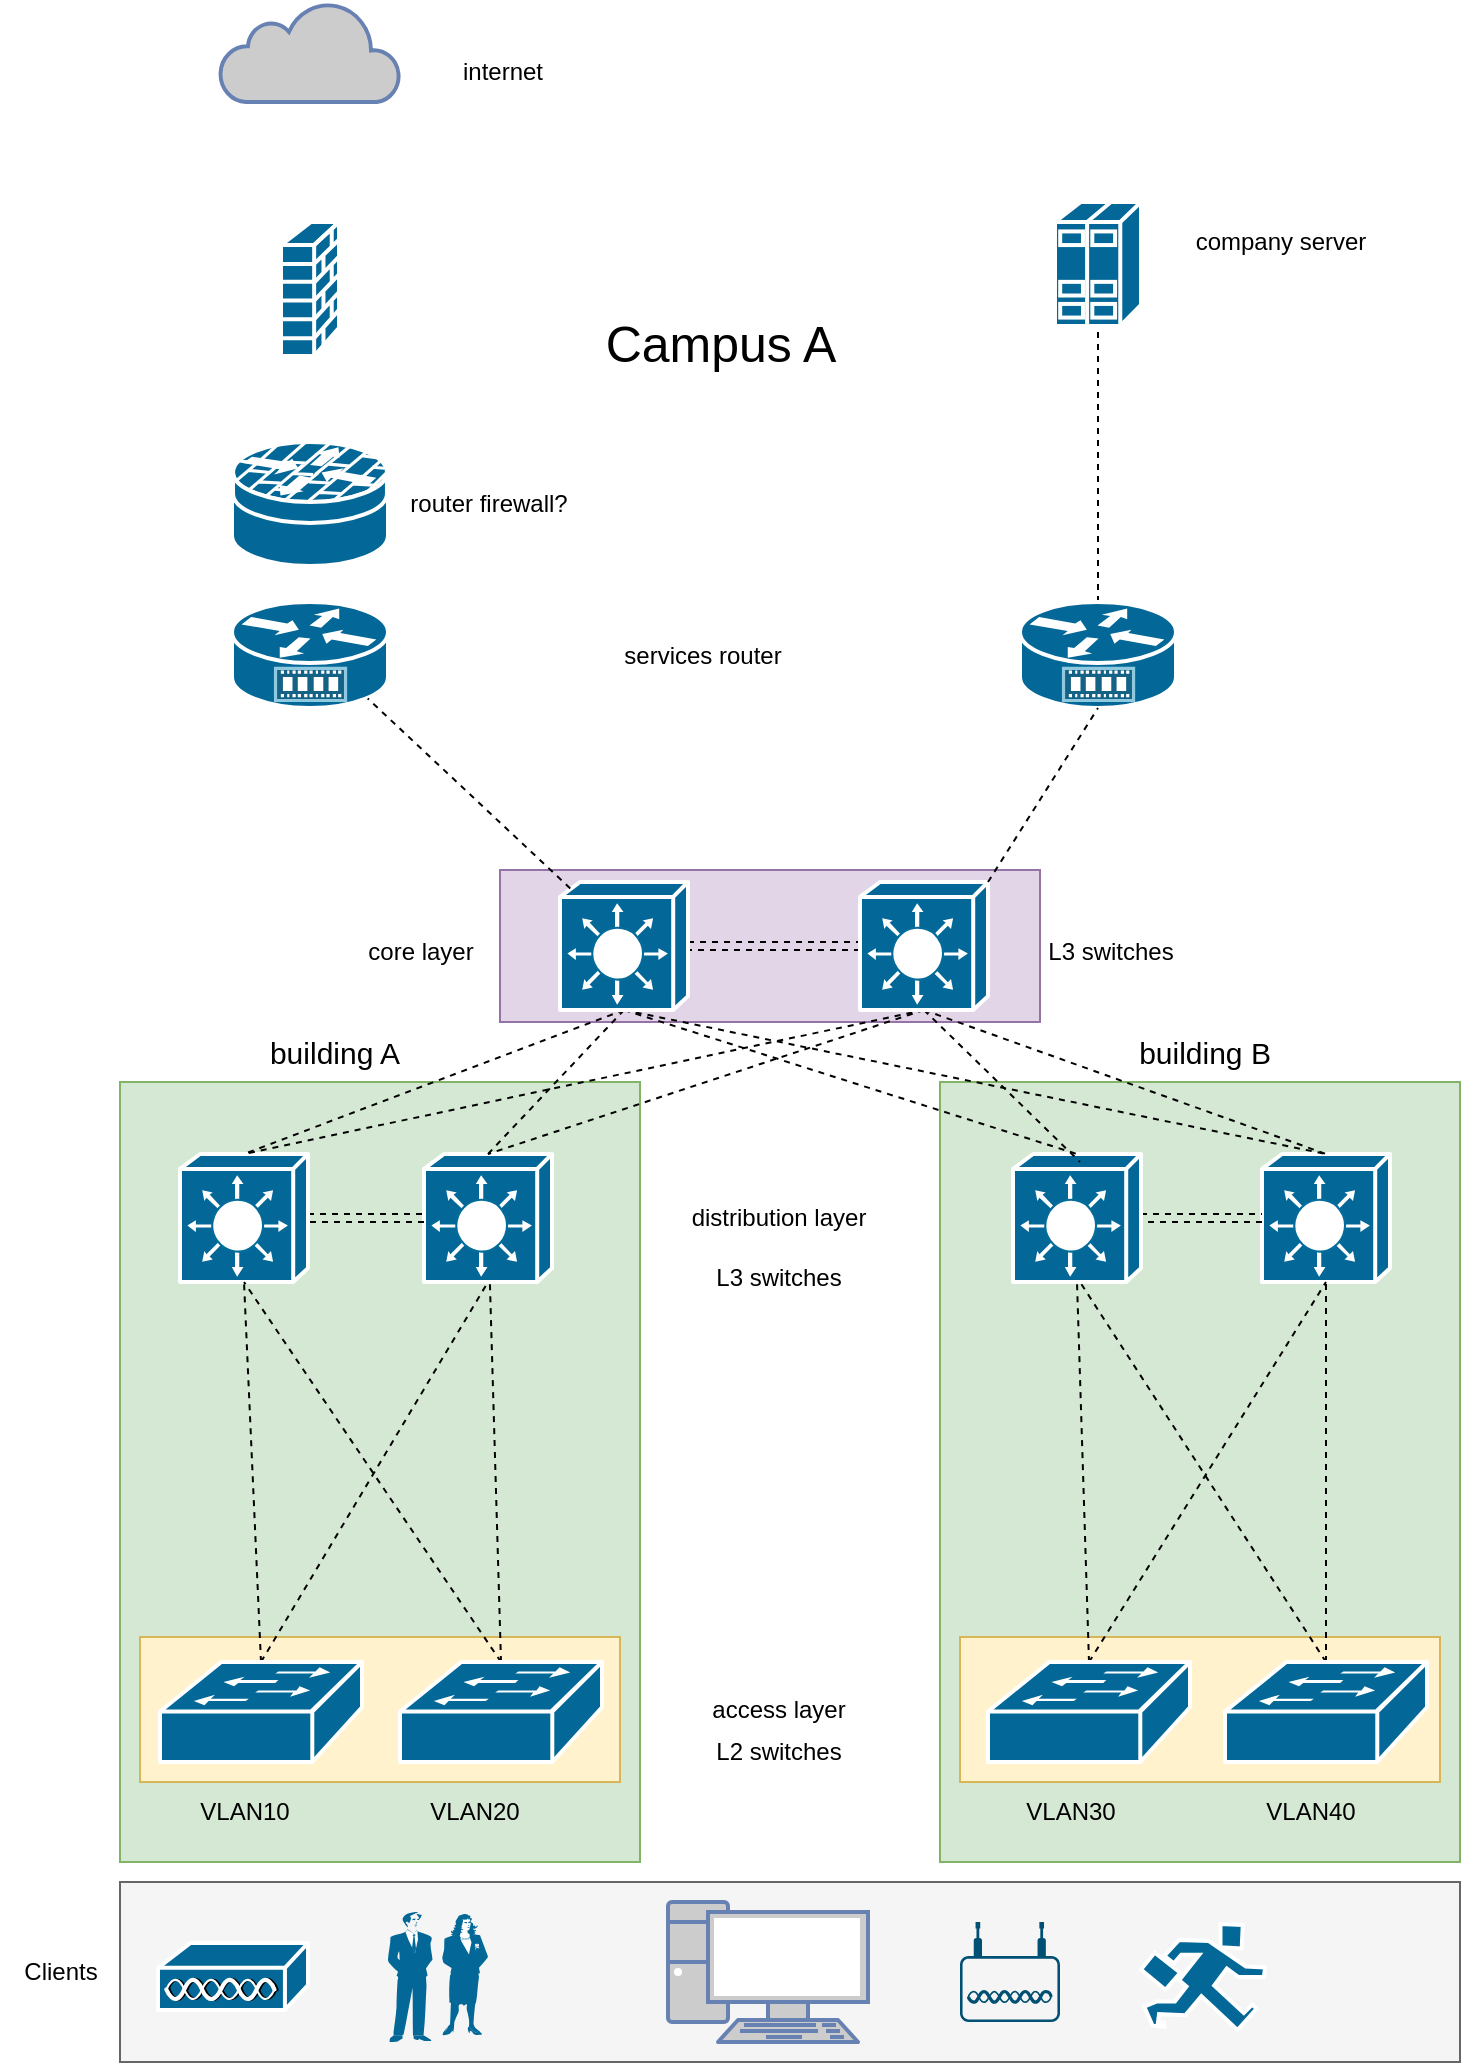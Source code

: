 <mxfile version="20.3.0" type="device"><diagram id="hzNEux-tAJwY63eGhrNf" name="Page-1"><mxGraphModel dx="1038" dy="641" grid="1" gridSize="10" guides="1" tooltips="1" connect="1" arrows="0" fold="1" page="1" pageScale="1" pageWidth="850" pageHeight="1100" math="0" shadow="0"><root><mxCell id="0"/><mxCell id="1" parent="0"/><mxCell id="-Qk0cPS5GcvTqMdKtbXr-65" value="" style="rounded=0;whiteSpace=wrap;html=1;fillColor=#f5f5f5;fontColor=#333333;strokeColor=#666666;" vertex="1" parent="1"><mxGeometry x="70" y="1000" width="670" height="90" as="geometry"/></mxCell><mxCell id="-Qk0cPS5GcvTqMdKtbXr-20" value="" style="rounded=0;whiteSpace=wrap;html=1;rotation=90;fillColor=#d5e8d4;strokeColor=#82b366;" vertex="1" parent="1"><mxGeometry x="415" y="665" width="390" height="260" as="geometry"/></mxCell><mxCell id="-Qk0cPS5GcvTqMdKtbXr-2" value="" style="html=1;outlineConnect=0;fillColor=#CCCCCC;strokeColor=#6881B3;gradientColor=none;gradientDirection=north;strokeWidth=2;shape=mxgraph.networks.cloud;fontColor=#ffffff;" vertex="1" parent="1"><mxGeometry x="120" y="60" width="90" height="50" as="geometry"/></mxCell><mxCell id="-Qk0cPS5GcvTqMdKtbXr-3" value="" style="shape=mxgraph.cisco.routers.service_router;sketch=0;html=1;pointerEvents=1;dashed=0;fillColor=#036897;strokeColor=#ffffff;strokeWidth=2;verticalLabelPosition=bottom;verticalAlign=top;align=center;outlineConnect=0;" vertex="1" parent="1"><mxGeometry x="126" y="360" width="78" height="53" as="geometry"/></mxCell><mxCell id="-Qk0cPS5GcvTqMdKtbXr-16" style="edgeStyle=none;rounded=0;orthogonalLoop=1;jettySize=auto;html=1;exitX=0.5;exitY=0;exitDx=0;exitDy=0;exitPerimeter=0;entryX=0.5;entryY=1;entryDx=0;entryDy=0;entryPerimeter=0;dashed=1;strokeColor=default;endArrow=none;endFill=0;" edge="1" parent="1" source="-Qk0cPS5GcvTqMdKtbXr-4" target="-Qk0cPS5GcvTqMdKtbXr-8"><mxGeometry relative="1" as="geometry"/></mxCell><mxCell id="-Qk0cPS5GcvTqMdKtbXr-4" value="" style="shape=mxgraph.cisco.routers.service_router;sketch=0;html=1;pointerEvents=1;dashed=0;fillColor=#036897;strokeColor=#ffffff;strokeWidth=2;verticalLabelPosition=bottom;verticalAlign=top;align=center;outlineConnect=0;" vertex="1" parent="1"><mxGeometry x="520" y="360" width="78" height="53" as="geometry"/></mxCell><mxCell id="-Qk0cPS5GcvTqMdKtbXr-5" value="" style="shape=mxgraph.cisco.security.router_firewall;sketch=0;html=1;pointerEvents=1;dashed=0;fillColor=#036897;strokeColor=#ffffff;strokeWidth=2;verticalLabelPosition=bottom;verticalAlign=top;align=center;outlineConnect=0;" vertex="1" parent="1"><mxGeometry x="126" y="280" width="78" height="62" as="geometry"/></mxCell><mxCell id="-Qk0cPS5GcvTqMdKtbXr-6" value="router firewall?" style="text;html=1;align=center;verticalAlign=middle;resizable=0;points=[];autosize=1;strokeColor=none;fillColor=none;" vertex="1" parent="1"><mxGeometry x="204" y="296" width="100" height="30" as="geometry"/></mxCell><mxCell id="-Qk0cPS5GcvTqMdKtbXr-7" value="" style="shape=mxgraph.cisco.security.firewall;sketch=0;html=1;pointerEvents=1;dashed=0;fillColor=#036897;strokeColor=#ffffff;strokeWidth=2;verticalLabelPosition=bottom;verticalAlign=top;align=center;outlineConnect=0;" vertex="1" parent="1"><mxGeometry x="150.5" y="170" width="29" height="67" as="geometry"/></mxCell><mxCell id="-Qk0cPS5GcvTqMdKtbXr-8" value="" style="shape=mxgraph.cisco.servers.standard_host;sketch=0;html=1;pointerEvents=1;dashed=0;fillColor=#036897;strokeColor=#ffffff;strokeWidth=2;verticalLabelPosition=bottom;verticalAlign=top;align=center;outlineConnect=0;" vertex="1" parent="1"><mxGeometry x="537.5" y="160" width="43" height="62" as="geometry"/></mxCell><mxCell id="-Qk0cPS5GcvTqMdKtbXr-9" value="company server" style="text;html=1;align=center;verticalAlign=middle;resizable=0;points=[];autosize=1;strokeColor=none;fillColor=none;" vertex="1" parent="1"><mxGeometry x="595" y="165" width="110" height="30" as="geometry"/></mxCell><mxCell id="-Qk0cPS5GcvTqMdKtbXr-13" style="edgeStyle=none;rounded=0;orthogonalLoop=1;jettySize=auto;html=1;exitX=1;exitY=0.5;exitDx=0;exitDy=0;exitPerimeter=0;entryX=0;entryY=0.5;entryDx=0;entryDy=0;entryPerimeter=0;strokeColor=default;endArrow=none;endFill=0;dashed=1;startArrow=none;" edge="1" parent="1" source="-Qk0cPS5GcvTqMdKtbXr-34" target="-Qk0cPS5GcvTqMdKtbXr-10"><mxGeometry relative="1" as="geometry"/></mxCell><mxCell id="-Qk0cPS5GcvTqMdKtbXr-19" value="" style="rounded=0;whiteSpace=wrap;html=1;rotation=90;fillColor=#d5e8d4;strokeColor=#82b366;" vertex="1" parent="1"><mxGeometry x="5" y="665" width="390" height="260" as="geometry"/></mxCell><mxCell id="-Qk0cPS5GcvTqMdKtbXr-21" value="" style="shape=mxgraph.cisco.switches.layer_3_switch;sketch=0;html=1;pointerEvents=1;dashed=0;fillColor=#036897;strokeColor=#ffffff;strokeWidth=2;verticalLabelPosition=bottom;verticalAlign=top;align=center;outlineConnect=0;" vertex="1" parent="1"><mxGeometry x="641" y="636" width="64" height="64" as="geometry"/></mxCell><mxCell id="-Qk0cPS5GcvTqMdKtbXr-76" style="edgeStyle=none;rounded=0;orthogonalLoop=1;jettySize=auto;html=1;exitX=1;exitY=0.5;exitDx=0;exitDy=0;exitPerimeter=0;entryX=0;entryY=0.5;entryDx=0;entryDy=0;entryPerimeter=0;strokeColor=default;fontSize=15;endArrow=none;endFill=0;shape=link;dashed=1;" edge="1" parent="1" source="-Qk0cPS5GcvTqMdKtbXr-22" target="-Qk0cPS5GcvTqMdKtbXr-21"><mxGeometry relative="1" as="geometry"/></mxCell><mxCell id="-Qk0cPS5GcvTqMdKtbXr-22" value="" style="shape=mxgraph.cisco.switches.layer_3_switch;sketch=0;html=1;pointerEvents=1;dashed=0;fillColor=#036897;strokeColor=#ffffff;strokeWidth=2;verticalLabelPosition=bottom;verticalAlign=top;align=center;outlineConnect=0;" vertex="1" parent="1"><mxGeometry x="516.5" y="636" width="64" height="64" as="geometry"/></mxCell><mxCell id="-Qk0cPS5GcvTqMdKtbXr-29" value="" style="rounded=0;whiteSpace=wrap;html=1;fillColor=#fff2cc;strokeColor=#d6b656;" vertex="1" parent="1"><mxGeometry x="80" y="877.5" width="240" height="72.5" as="geometry"/></mxCell><mxCell id="-Qk0cPS5GcvTqMdKtbXr-23" value="" style="shape=mxgraph.cisco.switches.layer_3_switch;sketch=0;html=1;pointerEvents=1;dashed=0;fillColor=#036897;strokeColor=#ffffff;strokeWidth=2;verticalLabelPosition=bottom;verticalAlign=top;align=center;outlineConnect=0;" vertex="1" parent="1"><mxGeometry x="222" y="636" width="64" height="64" as="geometry"/></mxCell><mxCell id="-Qk0cPS5GcvTqMdKtbXr-75" style="edgeStyle=none;rounded=0;orthogonalLoop=1;jettySize=auto;html=1;exitX=1;exitY=0.5;exitDx=0;exitDy=0;exitPerimeter=0;dashed=1;strokeColor=default;fontSize=15;endArrow=none;endFill=0;shape=link;" edge="1" parent="1" source="-Qk0cPS5GcvTqMdKtbXr-24" target="-Qk0cPS5GcvTqMdKtbXr-23"><mxGeometry relative="1" as="geometry"/></mxCell><mxCell id="-Qk0cPS5GcvTqMdKtbXr-24" value="" style="shape=mxgraph.cisco.switches.layer_3_switch;sketch=0;html=1;pointerEvents=1;dashed=0;fillColor=#036897;strokeColor=#ffffff;strokeWidth=2;verticalLabelPosition=bottom;verticalAlign=top;align=center;outlineConnect=0;" vertex="1" parent="1"><mxGeometry x="100" y="636" width="64" height="64" as="geometry"/></mxCell><mxCell id="-Qk0cPS5GcvTqMdKtbXr-30" value="" style="rounded=0;whiteSpace=wrap;html=1;fillColor=#fff2cc;strokeColor=#d6b656;" vertex="1" parent="1"><mxGeometry x="490" y="877.5" width="240" height="72.5" as="geometry"/></mxCell><mxCell id="-Qk0cPS5GcvTqMdKtbXr-56" style="edgeStyle=none;rounded=0;orthogonalLoop=1;jettySize=auto;html=1;exitX=0.5;exitY=0;exitDx=0;exitDy=0;exitPerimeter=0;dashed=1;strokeColor=default;endArrow=none;endFill=0;" edge="1" parent="1" source="-Qk0cPS5GcvTqMdKtbXr-25"><mxGeometry relative="1" as="geometry"><mxPoint x="550" y="700" as="targetPoint"/></mxGeometry></mxCell><mxCell id="-Qk0cPS5GcvTqMdKtbXr-57" style="edgeStyle=none;rounded=0;orthogonalLoop=1;jettySize=auto;html=1;exitX=0.5;exitY=0;exitDx=0;exitDy=0;exitPerimeter=0;entryX=0.5;entryY=1;entryDx=0;entryDy=0;entryPerimeter=0;dashed=1;strokeColor=default;endArrow=none;endFill=0;" edge="1" parent="1" source="-Qk0cPS5GcvTqMdKtbXr-25" target="-Qk0cPS5GcvTqMdKtbXr-21"><mxGeometry relative="1" as="geometry"/></mxCell><mxCell id="-Qk0cPS5GcvTqMdKtbXr-25" value="" style="shape=mxgraph.cisco.switches.workgroup_switch;sketch=0;html=1;pointerEvents=1;dashed=0;fillColor=#036897;strokeColor=#ffffff;strokeWidth=2;verticalLabelPosition=bottom;verticalAlign=top;align=center;outlineConnect=0;" vertex="1" parent="1"><mxGeometry x="622.5" y="890" width="101" height="50" as="geometry"/></mxCell><mxCell id="-Qk0cPS5GcvTqMdKtbXr-54" style="edgeStyle=none;rounded=0;orthogonalLoop=1;jettySize=auto;html=1;exitX=0.5;exitY=0;exitDx=0;exitDy=0;exitPerimeter=0;entryX=0.5;entryY=1;entryDx=0;entryDy=0;entryPerimeter=0;dashed=1;strokeColor=default;endArrow=none;endFill=0;" edge="1" parent="1" source="-Qk0cPS5GcvTqMdKtbXr-26" target="-Qk0cPS5GcvTqMdKtbXr-22"><mxGeometry relative="1" as="geometry"/></mxCell><mxCell id="-Qk0cPS5GcvTqMdKtbXr-55" style="edgeStyle=none;rounded=0;orthogonalLoop=1;jettySize=auto;html=1;exitX=0.5;exitY=0;exitDx=0;exitDy=0;exitPerimeter=0;entryX=0.5;entryY=1;entryDx=0;entryDy=0;entryPerimeter=0;dashed=1;strokeColor=default;endArrow=none;endFill=0;" edge="1" parent="1" source="-Qk0cPS5GcvTqMdKtbXr-26" target="-Qk0cPS5GcvTqMdKtbXr-21"><mxGeometry relative="1" as="geometry"/></mxCell><mxCell id="-Qk0cPS5GcvTqMdKtbXr-26" value="" style="shape=mxgraph.cisco.switches.workgroup_switch;sketch=0;html=1;pointerEvents=1;dashed=0;fillColor=#036897;strokeColor=#ffffff;strokeWidth=2;verticalLabelPosition=bottom;verticalAlign=top;align=center;outlineConnect=0;" vertex="1" parent="1"><mxGeometry x="504" y="890" width="101" height="50" as="geometry"/></mxCell><mxCell id="-Qk0cPS5GcvTqMdKtbXr-52" style="edgeStyle=none;rounded=0;orthogonalLoop=1;jettySize=auto;html=1;exitX=0.5;exitY=0;exitDx=0;exitDy=0;exitPerimeter=0;entryX=0.5;entryY=1;entryDx=0;entryDy=0;entryPerimeter=0;dashed=1;strokeColor=default;endArrow=none;endFill=0;" edge="1" parent="1" source="-Qk0cPS5GcvTqMdKtbXr-27" target="-Qk0cPS5GcvTqMdKtbXr-24"><mxGeometry relative="1" as="geometry"/></mxCell><mxCell id="-Qk0cPS5GcvTqMdKtbXr-53" style="edgeStyle=none;rounded=0;orthogonalLoop=1;jettySize=auto;html=1;exitX=0.5;exitY=0;exitDx=0;exitDy=0;exitPerimeter=0;dashed=1;strokeColor=default;endArrow=none;endFill=0;" edge="1" parent="1" source="-Qk0cPS5GcvTqMdKtbXr-27" target="-Qk0cPS5GcvTqMdKtbXr-23"><mxGeometry relative="1" as="geometry"/></mxCell><mxCell id="-Qk0cPS5GcvTqMdKtbXr-27" value="" style="shape=mxgraph.cisco.switches.workgroup_switch;sketch=0;html=1;pointerEvents=1;dashed=0;fillColor=#036897;strokeColor=#ffffff;strokeWidth=2;verticalLabelPosition=bottom;verticalAlign=top;align=center;outlineConnect=0;" vertex="1" parent="1"><mxGeometry x="210" y="890" width="101" height="50" as="geometry"/></mxCell><mxCell id="-Qk0cPS5GcvTqMdKtbXr-31" value="access layer" style="text;html=1;align=center;verticalAlign=middle;resizable=0;points=[];autosize=1;strokeColor=none;fillColor=none;" vertex="1" parent="1"><mxGeometry x="354" y="898.75" width="90" height="30" as="geometry"/></mxCell><mxCell id="-Qk0cPS5GcvTqMdKtbXr-32" value="distribution layer" style="text;html=1;align=center;verticalAlign=middle;resizable=0;points=[];autosize=1;strokeColor=none;fillColor=none;" vertex="1" parent="1"><mxGeometry x="344" y="653" width="110" height="30" as="geometry"/></mxCell><mxCell id="-Qk0cPS5GcvTqMdKtbXr-33" value="L3 switches" style="text;html=1;align=center;verticalAlign=middle;resizable=0;points=[];autosize=1;strokeColor=none;fillColor=none;" vertex="1" parent="1"><mxGeometry x="354" y="683" width="90" height="30" as="geometry"/></mxCell><mxCell id="-Qk0cPS5GcvTqMdKtbXr-34" value="" style="rounded=0;whiteSpace=wrap;html=1;fillColor=#e1d5e7;strokeColor=#9673a6;" vertex="1" parent="1"><mxGeometry x="260" y="494" width="270" height="76" as="geometry"/></mxCell><mxCell id="-Qk0cPS5GcvTqMdKtbXr-35" value="" style="edgeStyle=none;rounded=0;orthogonalLoop=1;jettySize=auto;html=1;exitX=1;exitY=0.5;exitDx=0;exitDy=0;exitPerimeter=0;strokeColor=default;endArrow=none;endFill=0;dashed=1;shape=link;" edge="1" parent="1" source="-Qk0cPS5GcvTqMdKtbXr-11" target="-Qk0cPS5GcvTqMdKtbXr-10"><mxGeometry relative="1" as="geometry"><mxPoint x="354" y="532" as="sourcePoint"/><mxPoint x="440" y="532" as="targetPoint"/></mxGeometry></mxCell><mxCell id="-Qk0cPS5GcvTqMdKtbXr-39" style="edgeStyle=none;rounded=0;orthogonalLoop=1;jettySize=auto;html=1;exitX=0.5;exitY=1;exitDx=0;exitDy=0;exitPerimeter=0;entryX=0.5;entryY=0;entryDx=0;entryDy=0;entryPerimeter=0;dashed=1;strokeColor=default;endArrow=none;endFill=0;" edge="1" parent="1" source="-Qk0cPS5GcvTqMdKtbXr-11" target="-Qk0cPS5GcvTqMdKtbXr-24"><mxGeometry relative="1" as="geometry"/></mxCell><mxCell id="-Qk0cPS5GcvTqMdKtbXr-40" style="edgeStyle=none;rounded=0;orthogonalLoop=1;jettySize=auto;html=1;exitX=0.5;exitY=1;exitDx=0;exitDy=0;exitPerimeter=0;entryX=0.5;entryY=0;entryDx=0;entryDy=0;entryPerimeter=0;dashed=1;strokeColor=default;endArrow=none;endFill=0;" edge="1" parent="1" source="-Qk0cPS5GcvTqMdKtbXr-11" target="-Qk0cPS5GcvTqMdKtbXr-23"><mxGeometry relative="1" as="geometry"/></mxCell><mxCell id="-Qk0cPS5GcvTqMdKtbXr-41" style="edgeStyle=none;rounded=0;orthogonalLoop=1;jettySize=auto;html=1;exitX=0.5;exitY=1;exitDx=0;exitDy=0;exitPerimeter=0;entryX=0.5;entryY=0;entryDx=0;entryDy=0;entryPerimeter=0;dashed=1;strokeColor=default;endArrow=none;endFill=0;" edge="1" parent="1" source="-Qk0cPS5GcvTqMdKtbXr-11" target="-Qk0cPS5GcvTqMdKtbXr-22"><mxGeometry relative="1" as="geometry"/></mxCell><mxCell id="-Qk0cPS5GcvTqMdKtbXr-43" style="edgeStyle=none;rounded=0;orthogonalLoop=1;jettySize=auto;html=1;exitX=0.5;exitY=1;exitDx=0;exitDy=0;exitPerimeter=0;dashed=1;strokeColor=default;endArrow=none;endFill=0;entryX=0.5;entryY=0;entryDx=0;entryDy=0;entryPerimeter=0;" edge="1" parent="1" source="-Qk0cPS5GcvTqMdKtbXr-11" target="-Qk0cPS5GcvTqMdKtbXr-21"><mxGeometry relative="1" as="geometry"><mxPoint x="670" y="630" as="targetPoint"/></mxGeometry></mxCell><mxCell id="-Qk0cPS5GcvTqMdKtbXr-11" value="" style="shape=mxgraph.cisco.switches.layer_3_switch;sketch=0;html=1;pointerEvents=1;dashed=0;fillColor=#036897;strokeColor=#ffffff;strokeWidth=2;verticalLabelPosition=bottom;verticalAlign=top;align=center;outlineConnect=0;" vertex="1" parent="1"><mxGeometry x="290" y="500" width="64" height="64" as="geometry"/></mxCell><mxCell id="-Qk0cPS5GcvTqMdKtbXr-42" style="edgeStyle=none;rounded=0;orthogonalLoop=1;jettySize=auto;html=1;exitX=0.5;exitY=1;exitDx=0;exitDy=0;exitPerimeter=0;entryX=0.5;entryY=0;entryDx=0;entryDy=0;entryPerimeter=0;dashed=1;strokeColor=default;endArrow=none;endFill=0;" edge="1" parent="1" source="-Qk0cPS5GcvTqMdKtbXr-10" target="-Qk0cPS5GcvTqMdKtbXr-21"><mxGeometry relative="1" as="geometry"/></mxCell><mxCell id="-Qk0cPS5GcvTqMdKtbXr-44" style="edgeStyle=none;rounded=0;orthogonalLoop=1;jettySize=auto;html=1;exitX=0.5;exitY=1;exitDx=0;exitDy=0;exitPerimeter=0;dashed=1;strokeColor=default;endArrow=none;endFill=0;" edge="1" parent="1" source="-Qk0cPS5GcvTqMdKtbXr-10"><mxGeometry relative="1" as="geometry"><mxPoint x="550" y="640" as="targetPoint"/></mxGeometry></mxCell><mxCell id="-Qk0cPS5GcvTqMdKtbXr-45" style="edgeStyle=none;rounded=0;orthogonalLoop=1;jettySize=auto;html=1;exitX=0.5;exitY=1;exitDx=0;exitDy=0;exitPerimeter=0;entryX=0.5;entryY=0;entryDx=0;entryDy=0;entryPerimeter=0;dashed=1;strokeColor=default;endArrow=none;endFill=0;" edge="1" parent="1" source="-Qk0cPS5GcvTqMdKtbXr-10" target="-Qk0cPS5GcvTqMdKtbXr-23"><mxGeometry relative="1" as="geometry"/></mxCell><mxCell id="-Qk0cPS5GcvTqMdKtbXr-46" style="edgeStyle=none;rounded=0;orthogonalLoop=1;jettySize=auto;html=1;exitX=0.5;exitY=1;exitDx=0;exitDy=0;exitPerimeter=0;entryX=0.5;entryY=0;entryDx=0;entryDy=0;entryPerimeter=0;dashed=1;strokeColor=default;endArrow=none;endFill=0;" edge="1" parent="1" source="-Qk0cPS5GcvTqMdKtbXr-10" target="-Qk0cPS5GcvTqMdKtbXr-24"><mxGeometry relative="1" as="geometry"/></mxCell><mxCell id="-Qk0cPS5GcvTqMdKtbXr-10" value="" style="shape=mxgraph.cisco.switches.layer_3_switch;sketch=0;html=1;pointerEvents=1;dashed=0;fillColor=#036897;strokeColor=#ffffff;strokeWidth=2;verticalLabelPosition=bottom;verticalAlign=top;align=center;outlineConnect=0;" vertex="1" parent="1"><mxGeometry x="440" y="500" width="64" height="64" as="geometry"/></mxCell><mxCell id="-Qk0cPS5GcvTqMdKtbXr-14" style="edgeStyle=none;rounded=0;orthogonalLoop=1;jettySize=auto;html=1;exitX=0.08;exitY=0.05;exitDx=0;exitDy=0;exitPerimeter=0;entryX=0.87;entryY=0.91;entryDx=0;entryDy=0;entryPerimeter=0;dashed=1;strokeColor=default;endArrow=none;endFill=0;" edge="1" parent="1" source="-Qk0cPS5GcvTqMdKtbXr-11" target="-Qk0cPS5GcvTqMdKtbXr-3"><mxGeometry relative="1" as="geometry"/></mxCell><mxCell id="-Qk0cPS5GcvTqMdKtbXr-15" style="edgeStyle=none;rounded=0;orthogonalLoop=1;jettySize=auto;html=1;exitX=1;exitY=0;exitDx=0;exitDy=0;exitPerimeter=0;entryX=0.5;entryY=1;entryDx=0;entryDy=0;entryPerimeter=0;dashed=1;strokeColor=default;endArrow=none;endFill=0;" edge="1" parent="1" source="-Qk0cPS5GcvTqMdKtbXr-10" target="-Qk0cPS5GcvTqMdKtbXr-4"><mxGeometry relative="1" as="geometry"/></mxCell><mxCell id="-Qk0cPS5GcvTqMdKtbXr-36" value="core layer" style="text;html=1;align=center;verticalAlign=middle;resizable=0;points=[];autosize=1;strokeColor=none;fillColor=none;" vertex="1" parent="1"><mxGeometry x="180" y="520" width="80" height="30" as="geometry"/></mxCell><mxCell id="-Qk0cPS5GcvTqMdKtbXr-37" value="internet" style="text;html=1;align=center;verticalAlign=middle;resizable=0;points=[];autosize=1;strokeColor=none;fillColor=none;" vertex="1" parent="1"><mxGeometry x="230.5" y="80" width="60" height="30" as="geometry"/></mxCell><mxCell id="-Qk0cPS5GcvTqMdKtbXr-38" value="services router" style="text;html=1;align=center;verticalAlign=middle;resizable=0;points=[];autosize=1;strokeColor=none;fillColor=none;" vertex="1" parent="1"><mxGeometry x="311" y="371.5" width="100" height="30" as="geometry"/></mxCell><mxCell id="-Qk0cPS5GcvTqMdKtbXr-50" style="edgeStyle=none;rounded=0;orthogonalLoop=1;jettySize=auto;html=1;exitX=0.5;exitY=0;exitDx=0;exitDy=0;exitPerimeter=0;entryX=0.5;entryY=1;entryDx=0;entryDy=0;entryPerimeter=0;dashed=1;strokeColor=default;endArrow=none;endFill=0;" edge="1" parent="1" source="-Qk0cPS5GcvTqMdKtbXr-28" target="-Qk0cPS5GcvTqMdKtbXr-24"><mxGeometry relative="1" as="geometry"/></mxCell><mxCell id="-Qk0cPS5GcvTqMdKtbXr-51" style="edgeStyle=none;rounded=0;orthogonalLoop=1;jettySize=auto;html=1;exitX=0.5;exitY=0;exitDx=0;exitDy=0;exitPerimeter=0;entryX=0.5;entryY=1;entryDx=0;entryDy=0;entryPerimeter=0;dashed=1;strokeColor=default;endArrow=none;endFill=0;" edge="1" parent="1" source="-Qk0cPS5GcvTqMdKtbXr-28" target="-Qk0cPS5GcvTqMdKtbXr-23"><mxGeometry relative="1" as="geometry"/></mxCell><mxCell id="-Qk0cPS5GcvTqMdKtbXr-28" value="" style="shape=mxgraph.cisco.switches.workgroup_switch;sketch=0;html=1;pointerEvents=1;dashed=0;fillColor=#036897;strokeColor=#ffffff;strokeWidth=2;verticalLabelPosition=bottom;verticalAlign=top;align=center;outlineConnect=0;" vertex="1" parent="1"><mxGeometry x="90" y="890" width="101" height="50" as="geometry"/></mxCell><mxCell id="-Qk0cPS5GcvTqMdKtbXr-59" value="VLAN40" style="text;html=1;align=center;verticalAlign=middle;resizable=0;points=[];autosize=1;strokeColor=none;fillColor=none;" vertex="1" parent="1"><mxGeometry x="630" y="950" width="70" height="30" as="geometry"/></mxCell><mxCell id="-Qk0cPS5GcvTqMdKtbXr-60" value="VLAN30" style="text;html=1;align=center;verticalAlign=middle;resizable=0;points=[];autosize=1;strokeColor=none;fillColor=none;" vertex="1" parent="1"><mxGeometry x="510" y="950" width="70" height="30" as="geometry"/></mxCell><mxCell id="-Qk0cPS5GcvTqMdKtbXr-61" value="VLAN20" style="text;html=1;align=center;verticalAlign=middle;resizable=0;points=[];autosize=1;strokeColor=none;fillColor=none;" vertex="1" parent="1"><mxGeometry x="212" y="950" width="70" height="30" as="geometry"/></mxCell><mxCell id="-Qk0cPS5GcvTqMdKtbXr-62" value="VLAN10" style="text;html=1;align=center;verticalAlign=middle;resizable=0;points=[];autosize=1;strokeColor=none;fillColor=none;" vertex="1" parent="1"><mxGeometry x="97" y="950" width="70" height="30" as="geometry"/></mxCell><mxCell id="-Qk0cPS5GcvTqMdKtbXr-63" value="" style="fontColor=#0066CC;verticalAlign=top;verticalLabelPosition=bottom;labelPosition=center;align=center;html=1;outlineConnect=0;fillColor=#CCCCCC;strokeColor=#6881B3;gradientColor=none;gradientDirection=north;strokeWidth=2;shape=mxgraph.networks.pc;" vertex="1" parent="1"><mxGeometry x="344" y="1010" width="100" height="70" as="geometry"/></mxCell><mxCell id="-Qk0cPS5GcvTqMdKtbXr-64" value="Clients" style="text;html=1;align=center;verticalAlign=middle;resizable=0;points=[];autosize=1;strokeColor=none;fillColor=none;" vertex="1" parent="1"><mxGeometry x="10" y="1030" width="60" height="30" as="geometry"/></mxCell><mxCell id="-Qk0cPS5GcvTqMdKtbXr-66" value="" style="shape=mxgraph.cisco.people.man_woman;sketch=0;html=1;pointerEvents=1;dashed=0;fillColor=#036897;strokeColor=#ffffff;strokeWidth=2;verticalLabelPosition=bottom;verticalAlign=top;align=center;outlineConnect=0;" vertex="1" parent="1"><mxGeometry x="204" y="1015" width="50" height="65" as="geometry"/></mxCell><mxCell id="-Qk0cPS5GcvTqMdKtbXr-67" value="" style="shape=mxgraph.cisco.misc.telecommuter_icon;sketch=0;html=1;pointerEvents=1;dashed=0;fillColor=#036897;strokeColor=#ffffff;strokeWidth=2;verticalLabelPosition=bottom;verticalAlign=top;align=center;outlineConnect=0;" vertex="1" parent="1"><mxGeometry x="580.5" y="1021" width="62" height="53" as="geometry"/></mxCell><mxCell id="-Qk0cPS5GcvTqMdKtbXr-68" value="" style="shape=mxgraph.cisco.misc.access_point;html=1;pointerEvents=1;dashed=0;fillColor=#036897;strokeColor=#ffffff;strokeWidth=2;verticalLabelPosition=bottom;verticalAlign=top;align=center;outlineConnect=0;" vertex="1" parent="1"><mxGeometry x="89" y="1030.5" width="75" height="34" as="geometry"/></mxCell><mxCell id="-Qk0cPS5GcvTqMdKtbXr-69" value="" style="points=[[0.03,0.36,0],[0.18,0,0],[0.5,0.34,0],[0.82,0,0],[0.97,0.36,0],[1,0.67,0],[0.975,0.975,0],[0.5,1,0],[0.025,0.975,0],[0,0.67,0]];verticalLabelPosition=bottom;sketch=0;html=1;verticalAlign=top;aspect=fixed;align=center;pointerEvents=1;shape=mxgraph.cisco19.wireless_access_point;fillColor=#005073;strokeColor=none;" vertex="1" parent="1"><mxGeometry x="490" y="1020" width="50" height="50" as="geometry"/></mxCell><mxCell id="-Qk0cPS5GcvTqMdKtbXr-70" value="L2 switches" style="text;html=1;align=center;verticalAlign=middle;resizable=0;points=[];autosize=1;strokeColor=none;fillColor=none;" vertex="1" parent="1"><mxGeometry x="354" y="920" width="90" height="30" as="geometry"/></mxCell><mxCell id="-Qk0cPS5GcvTqMdKtbXr-71" value="L3 switches" style="text;html=1;align=center;verticalAlign=middle;resizable=0;points=[];autosize=1;strokeColor=none;fillColor=none;" vertex="1" parent="1"><mxGeometry x="520" y="520" width="90" height="30" as="geometry"/></mxCell><mxCell id="-Qk0cPS5GcvTqMdKtbXr-72" value="&lt;font style=&quot;font-size: 15px;&quot;&gt;building A&lt;/font&gt;" style="text;html=1;align=center;verticalAlign=middle;resizable=0;points=[];autosize=1;strokeColor=none;fillColor=none;" vertex="1" parent="1"><mxGeometry x="132" y="570" width="90" height="30" as="geometry"/></mxCell><mxCell id="-Qk0cPS5GcvTqMdKtbXr-73" value="&lt;font style=&quot;font-size: 15px;&quot;&gt;building B&lt;/font&gt;" style="text;html=1;align=center;verticalAlign=middle;resizable=0;points=[];autosize=1;strokeColor=none;fillColor=none;" vertex="1" parent="1"><mxGeometry x="566.5" y="570" width="90" height="30" as="geometry"/></mxCell><mxCell id="-Qk0cPS5GcvTqMdKtbXr-74" value="&lt;font style=&quot;font-size: 25px;&quot;&gt;Campus A&lt;/font&gt;" style="text;html=1;align=center;verticalAlign=middle;resizable=0;points=[];autosize=1;strokeColor=none;fillColor=none;" vertex="1" parent="1"><mxGeometry x="300" y="210" width="140" height="40" as="geometry"/></mxCell></root></mxGraphModel></diagram></mxfile>
